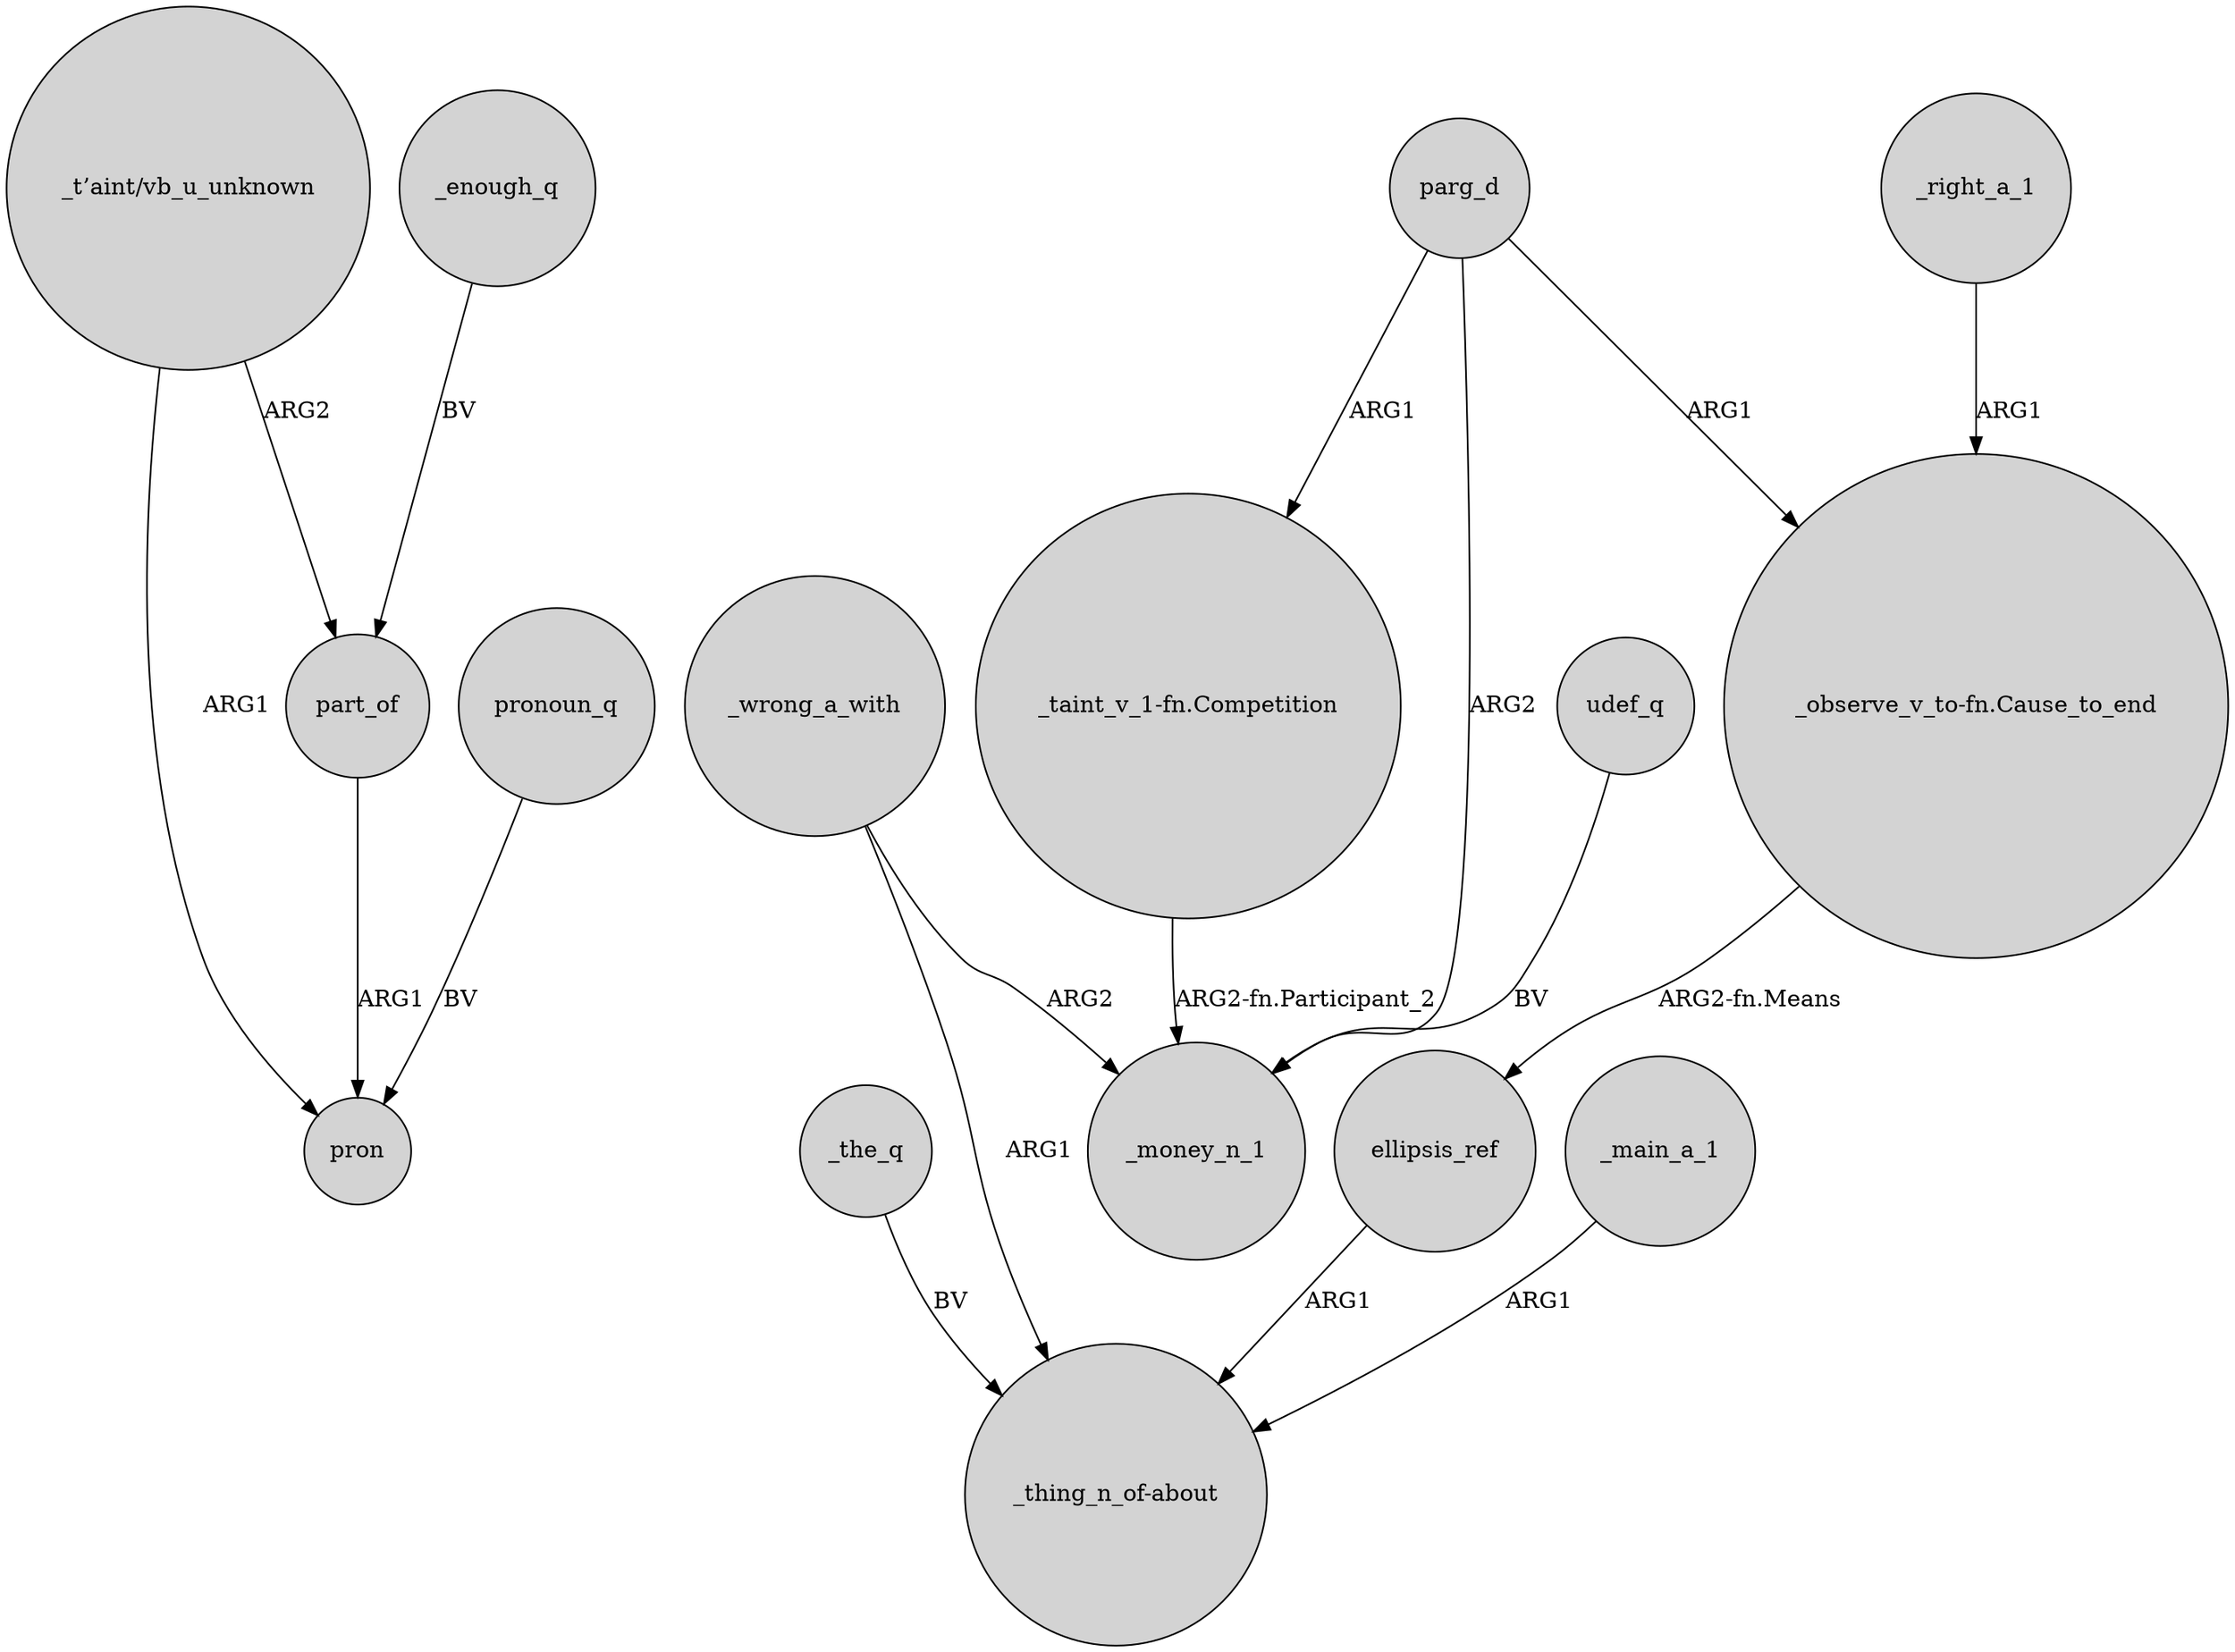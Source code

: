 digraph {
	node [shape=circle style=filled]
	"_t’aint/vb_u_unknown" -> part_of [label=ARG2]
	_the_q -> "_thing_n_of-about" [label=BV]
	udef_q -> _money_n_1 [label=BV]
	parg_d -> _money_n_1 [label=ARG2]
	_right_a_1 -> "_observe_v_to-fn.Cause_to_end" [label=ARG1]
	"_taint_v_1-fn.Competition" -> _money_n_1 [label="ARG2-fn.Participant_2"]
	parg_d -> "_observe_v_to-fn.Cause_to_end" [label=ARG1]
	_wrong_a_with -> _money_n_1 [label=ARG2]
	parg_d -> "_taint_v_1-fn.Competition" [label=ARG1]
	ellipsis_ref -> "_thing_n_of-about" [label=ARG1]
	"_t’aint/vb_u_unknown" -> pron [label=ARG1]
	_wrong_a_with -> "_thing_n_of-about" [label=ARG1]
	"_observe_v_to-fn.Cause_to_end" -> ellipsis_ref [label="ARG2-fn.Means"]
	pronoun_q -> pron [label=BV]
	_main_a_1 -> "_thing_n_of-about" [label=ARG1]
	_enough_q -> part_of [label=BV]
	part_of -> pron [label=ARG1]
}
